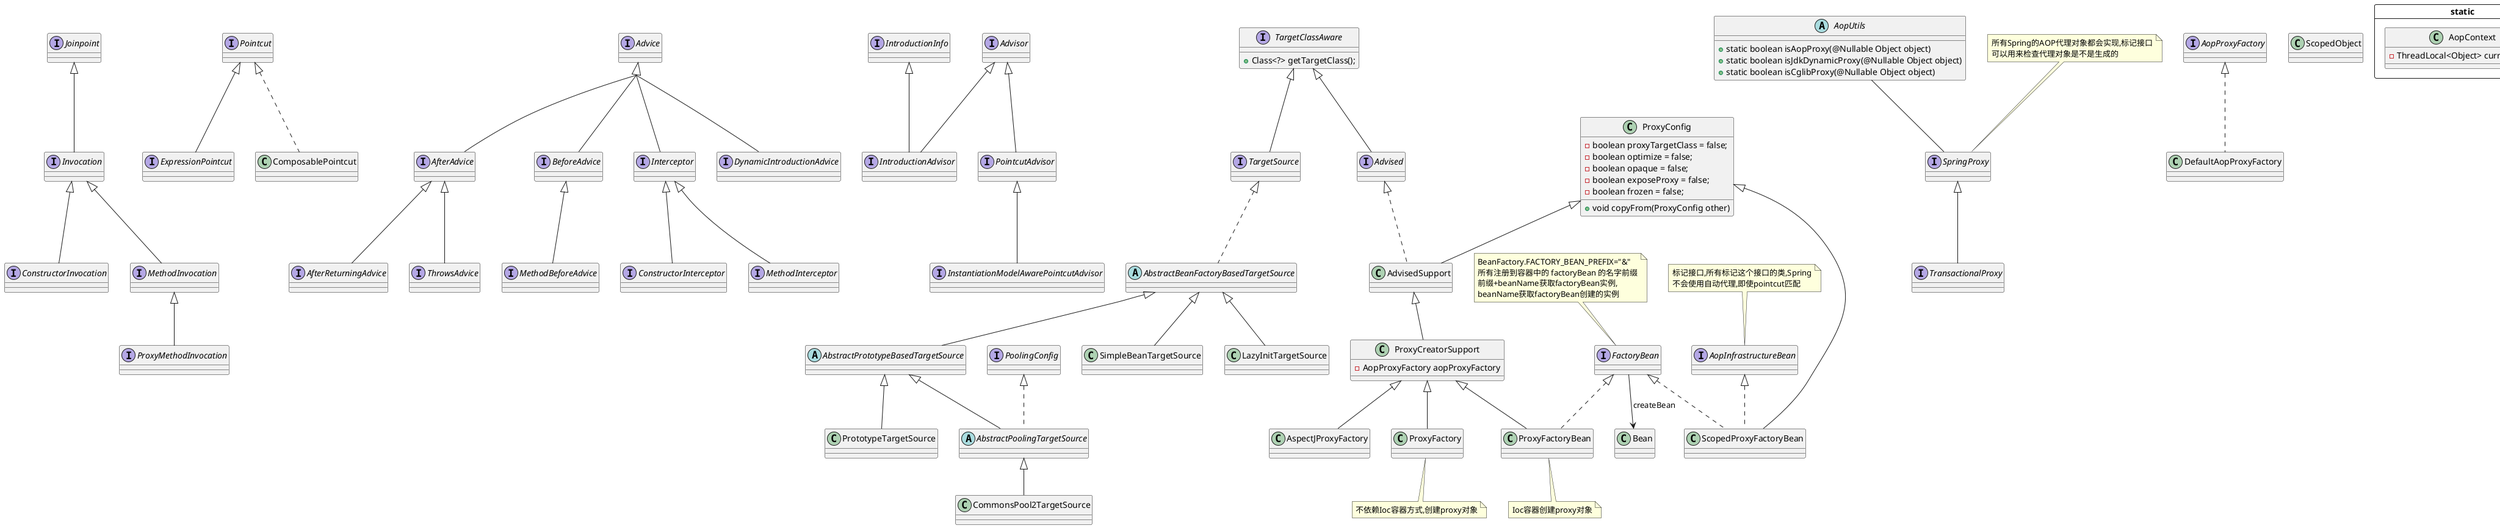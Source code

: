 @startuml
'https://plantuml.com/class-diagram


'joinpoint
interface Joinpoint
interface Pointcut
interface ExpressionPointcut extends Pointcut
class ComposablePointcut implements Pointcut

interface Invocation extends Joinpoint
interface ConstructorInvocation extends Invocation
interface MethodInvocation extends Invocation
interface ProxyMethodInvocation extends MethodInvocation

'Advice
interface Advice
interface AfterAdvice extends Advice
interface AfterReturningAdvice extends AfterAdvice
interface ThrowsAdvice extends AfterAdvice
interface BeforeAdvice extends Advice
interface MethodBeforeAdvice extends BeforeAdvice

'Interceptor
interface Interceptor extends Advice
interface ConstructorInterceptor extends Interceptor
interface MethodInterceptor extends Interceptor
interface DynamicIntroductionAdvice extends Advice

interface IntroductionInfo
interface Advisor
interface PointcutAdvisor extends Advisor
interface InstantiationModelAwarePointcutAdvisor extends PointcutAdvisor
interface IntroductionAdvisor extends Advisor, IntroductionInfo

'===========

'static
card static {
    class AopContext{
        - ThreadLocal<Object> currentProxy
    }
}



class LazyInitTargetSource extends AbstractBeanFactoryBasedTargetSource
abstract class AbstractPrototypeBasedTargetSource extends AbstractBeanFactoryBasedTargetSource
class PrototypeTargetSource extends AbstractPrototypeBasedTargetSource
class SimpleBeanTargetSource extends AbstractBeanFactoryBasedTargetSource
abstract class AbstractBeanFactoryBasedTargetSource implements TargetSource
abstract class AbstractPoolingTargetSource extends AbstractPrototypeBasedTargetSource implements PoolingConfig
class CommonsPool2TargetSource extends AbstractPoolingTargetSource

interface TargetSource extends TargetClassAware
abstract class AopUtils{
	+ static boolean isAopProxy(@Nullable Object object)
	+ static boolean isJdkDynamicProxy(@Nullable Object object)
	+ static boolean isCglibProxy(@Nullable Object object)
}
interface TargetClassAware {
	+ Class<?> getTargetClass();
}
interface AopInfrastructureBean
note top
标记接口,所有标记这个接口的类,Spring
不会使用自动代理,即使pointcut匹配
end note

class DefaultAopProxyFactory implements AopProxyFactory
class ScopedObject
interface Advised extends TargetClassAware
class AdvisedSupport extends ProxyConfig implements Advised
class ProxyCreatorSupport extends AdvisedSupport{
    - AopProxyFactory aopProxyFactory
}
class ProxyFactory extends ProxyCreatorSupport
note bottom of ProxyFactory
不依赖Ioc容器方式,创建proxy对象
end note

class ProxyFactoryBean extends ProxyCreatorSupport implements FactoryBean{

}
note bottom of ProxyFactoryBean
Ioc容器创建proxy对象
end note
class AspectJProxyFactory extends ProxyCreatorSupport
interface FactoryBean
note top
BeanFactory.FACTORY_BEAN_PREFIX="&"
所有注册到容器中的 factoryBean 的名字前缀
前缀+beanName获取factoryBean实例,
beanName获取factoryBean创建的实例
end note

interface TransactionalProxy extends SpringProxy
interface SpringProxy
note top
所有Spring的AOP代理对象都会实现,标记接口
可以用来检查代理对象是不是生成的
end note
AopUtils -- SpringProxy

class ProxyConfig{
	- boolean proxyTargetClass = false;
	- boolean optimize = false;
	- boolean opaque = false;
	- boolean exposeProxy = false;
	- boolean frozen = false;
	+ void copyFrom(ProxyConfig other)
}
skinparam GroupInheritance 4
class ScopedProxyFactoryBean extends ProxyConfig implements FactoryBean,AopInfrastructureBean{

}

FactoryBean --> Bean : createBean


@enduml